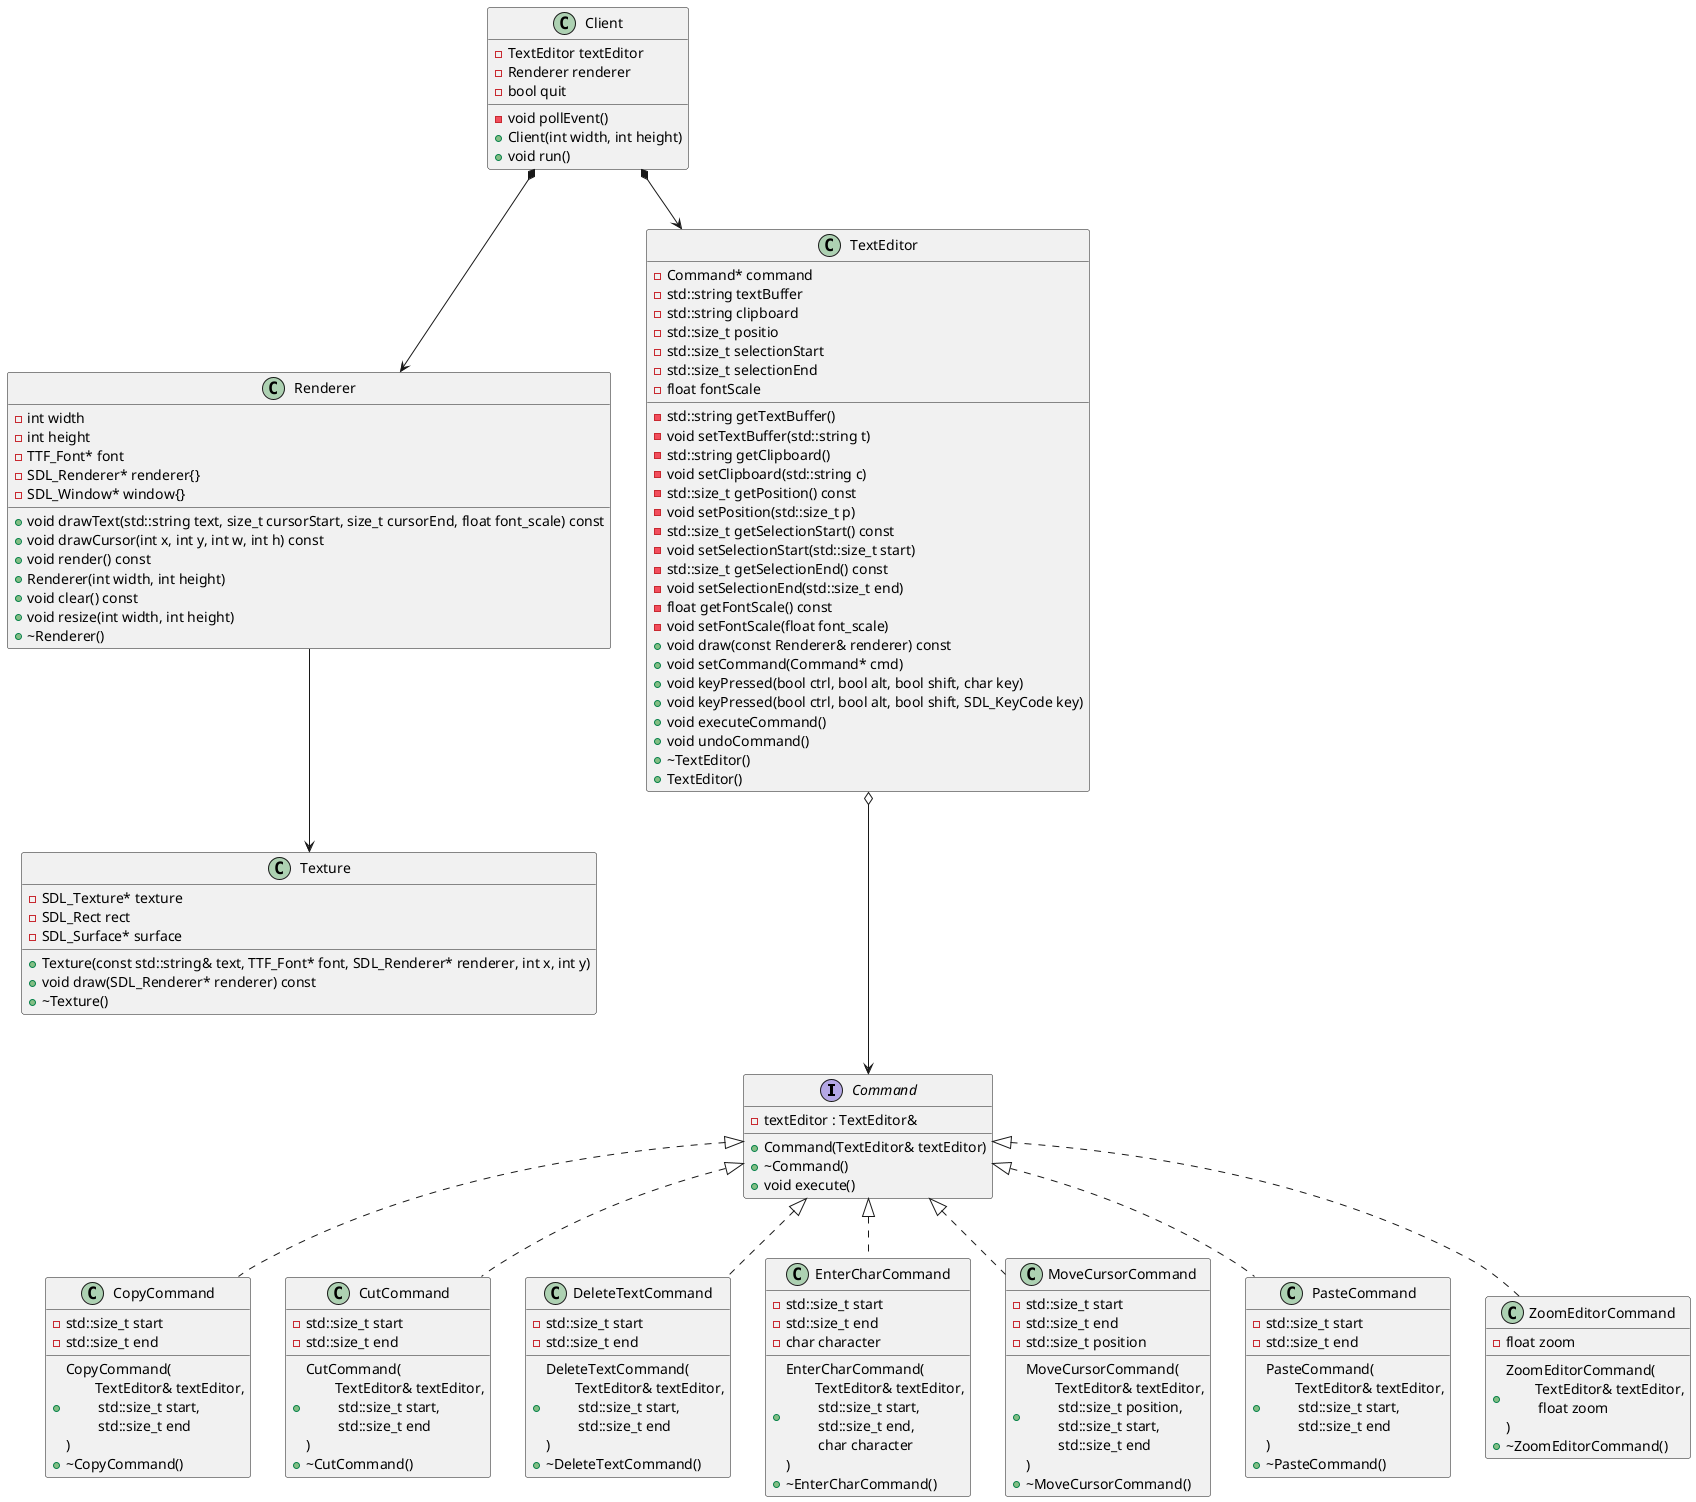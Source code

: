 @startuml
interface Command {
    - textEditor : TextEditor&
    + Command(TextEditor& textEditor)
    + ~Command()
    + void execute()
}

class CopyCommand {
    - std::size_t start
    - std::size_t end
    + CopyCommand(\n\tTextEditor& textEditor,\n\t std::size_t start,\n\t std::size_t end\n)
    + ~CopyCommand()
}

class CutCommand {
    - std::size_t start
    - std::size_t end
    + CutCommand(\n\tTextEditor& textEditor,\n\t std::size_t start,\n\t std::size_t end\n)
    + ~CutCommand()
}

class DeleteTextCommand {
    - std::size_t start
    - std::size_t end
    + DeleteTextCommand(\n\tTextEditor& textEditor,\n\t std::size_t start,\n\t std::size_t end\n)
    + ~DeleteTextCommand()
}

class EnterCharCommand {
    - std::size_t start
    - std::size_t end
    - char character
    + EnterCharCommand(\n\tTextEditor& textEditor,\n\t std::size_t start,\n\t std::size_t end,\n\t char character\n)
    + ~EnterCharCommand()
}

class MoveCursorCommand {
    - std::size_t start
    - std::size_t end
    - std::size_t position
    + MoveCursorCommand(\n\tTextEditor& textEditor,\n\t std::size_t position,\n\t std::size_t start,\n\t std::size_t end\n)
    + ~MoveCursorCommand()
}

class PasteCommand {
    - std::size_t start
    - std::size_t end
    + PasteCommand(\n\tTextEditor& textEditor,\n\t std::size_t start,\n\t std::size_t end\n)
    + ~PasteCommand()
}

class ZoomEditorCommand {
    - float zoom
    + ZoomEditorCommand(\n\tTextEditor& textEditor,\n\t float zoom\n)
    + ~ZoomEditorCommand()
}

class Client {
   - TextEditor textEditor
   - Renderer renderer
   - bool quit
   - void pollEvent()
   + Client(int width, int height)
   + void run()
}

class Renderer {
    - int width
    - int height
    - TTF_Font* font
    - SDL_Renderer* renderer{}
    - SDL_Window* window{}
    + void drawText(std::string text, size_t cursorStart, size_t cursorEnd, float font_scale) const
    + void drawCursor(int x, int y, int w, int h) const
    + void render() const
    + Renderer(int width, int height)
    + void clear() const
    + void resize(int width, int height)
    + ~Renderer()
}

class TextEditor {
    - Command* command
    - std::string textBuffer
    - std::string clipboard
    - std::size_t positio
    - std::size_t selectionStart
    - std::size_t selectionEnd
    - float fontScale
    - std::string getTextBuffer()
    - void setTextBuffer(std::string t)
    - std::string getClipboard()
    - void setClipboard(std::string c)
    - std::size_t getPosition() const
    - void setPosition(std::size_t p)
    - std::size_t getSelectionStart() const
    - void setSelectionStart(std::size_t start)
    - std::size_t getSelectionEnd() const
    - void setSelectionEnd(std::size_t end)
    - float getFontScale() const
    - void setFontScale(float font_scale)
    + void draw(const Renderer& renderer) const
    + void setCommand(Command* cmd)
    + void keyPressed(bool ctrl, bool alt, bool shift, char key)
    + void keyPressed(bool ctrl, bool alt, bool shift, SDL_KeyCode key)
    + void executeCommand()
    + void undoCommand()
    + ~TextEditor()
    + TextEditor()
}

class Texture {
    - SDL_Texture* texture
    - SDL_Rect rect
    - SDL_Surface* surface
    + Texture(const std::string& text, TTF_Font* font, SDL_Renderer* renderer, int x, int y)
    + void draw(SDL_Renderer* renderer) const
    + ~Texture()
}

Command <|.. MoveCursorCommand
Command <|.. EnterCharCommand
Command <|.. DeleteTextCommand
Command <|.. CopyCommand
Command <|.. PasteCommand
Command <|.. CutCommand
Command <|.. ZoomEditorCommand

Client *--> TextEditor
TextEditor o---> Command
Renderer --> Texture
Client *--> Renderer
@enduml